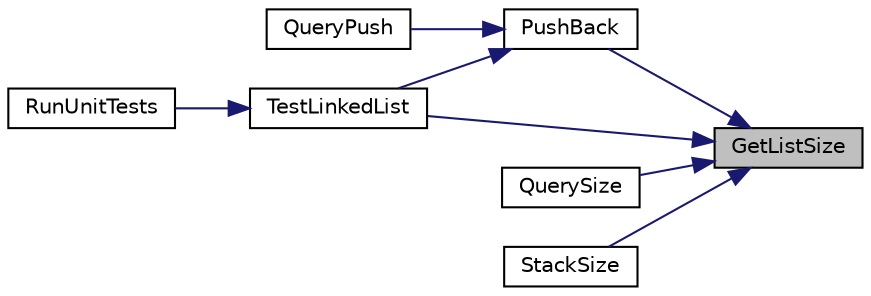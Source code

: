 digraph "GetListSize"
{
 // LATEX_PDF_SIZE
  edge [fontname="Helvetica",fontsize="10",labelfontname="Helvetica",labelfontsize="10"];
  node [fontname="Helvetica",fontsize="10",shape=record];
  rankdir="RL";
  Node1 [label="GetListSize",height=0.2,width=0.4,color="black", fillcolor="grey75", style="filled", fontcolor="black",tooltip=" "];
  Node1 -> Node2 [dir="back",color="midnightblue",fontsize="10",style="solid",fontname="Helvetica"];
  Node2 [label="PushBack",height=0.2,width=0.4,color="black", fillcolor="white", style="filled",URL="$_linked_list_8h.html#a6269469f4d5f808dea2cee4cce1dd857",tooltip=" "];
  Node2 -> Node3 [dir="back",color="midnightblue",fontsize="10",style="solid",fontname="Helvetica"];
  Node3 [label="QueryPush",height=0.2,width=0.4,color="black", fillcolor="white", style="filled",URL="$_query_8h.html#a24c59fceb4972e8043e30a4b479c9fe9",tooltip=" "];
  Node2 -> Node4 [dir="back",color="midnightblue",fontsize="10",style="solid",fontname="Helvetica"];
  Node4 [label="TestLinkedList",height=0.2,width=0.4,color="black", fillcolor="white", style="filled",URL="$_tests_8h.html#af7f4fde513dc699f2cc5ce2f26d3ba90",tooltip="tests some functions of linked list"];
  Node4 -> Node5 [dir="back",color="midnightblue",fontsize="10",style="solid",fontname="Helvetica"];
  Node5 [label="RunUnitTests",height=0.2,width=0.4,color="black", fillcolor="white", style="filled",URL="$_tests_8h.html#aa97a9cda58fa10ff835b18f62ca5ac81",tooltip=" "];
  Node1 -> Node6 [dir="back",color="midnightblue",fontsize="10",style="solid",fontname="Helvetica"];
  Node6 [label="QuerySize",height=0.2,width=0.4,color="black", fillcolor="white", style="filled",URL="$_query_8h.html#a0d55aae421c85f683dd1924e588de05a",tooltip=" "];
  Node1 -> Node7 [dir="back",color="midnightblue",fontsize="10",style="solid",fontname="Helvetica"];
  Node7 [label="StackSize",height=0.2,width=0.4,color="black", fillcolor="white", style="filled",URL="$_stack_8h.html#a892e08886b299bc650f5ca2b464782d9",tooltip=" "];
  Node1 -> Node4 [dir="back",color="midnightblue",fontsize="10",style="solid",fontname="Helvetica"];
}
